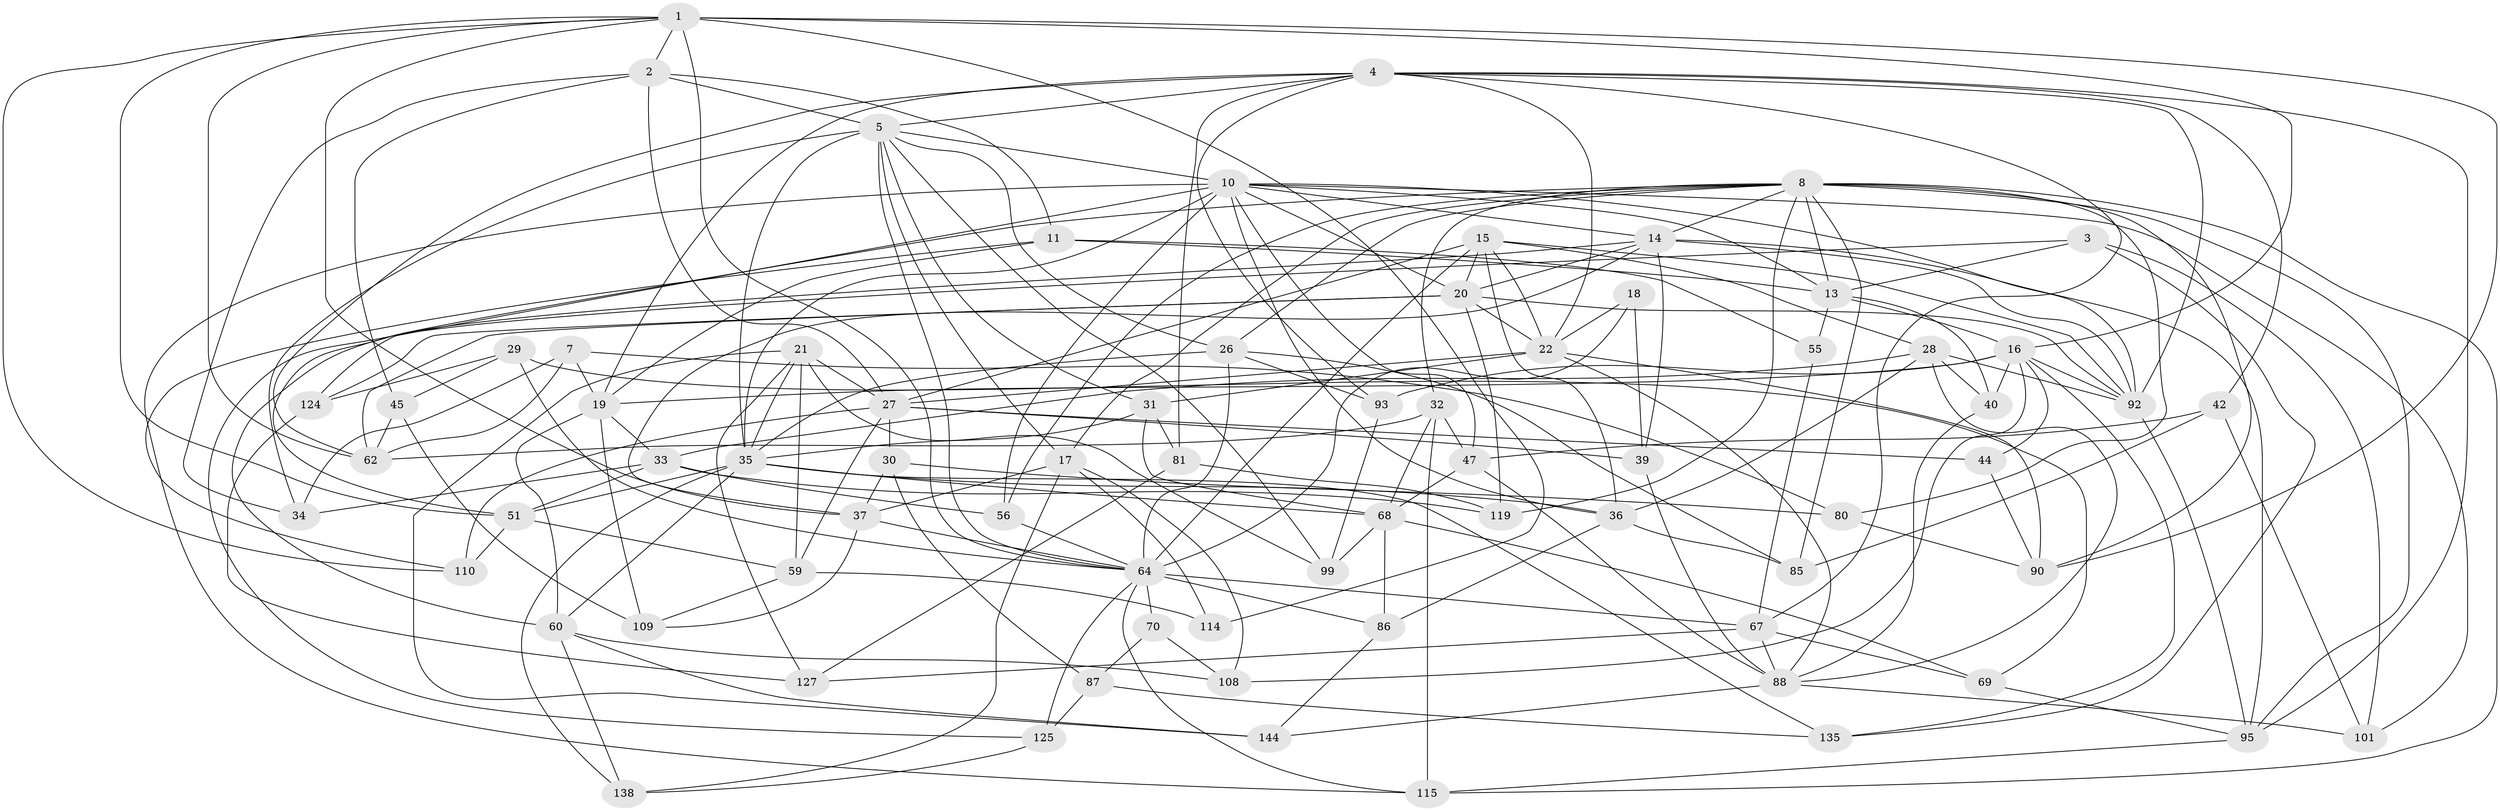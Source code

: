 // original degree distribution, {4: 1.0}
// Generated by graph-tools (version 1.1) at 2025/16/03/09/25 04:16:40]
// undirected, 72 vertices, 204 edges
graph export_dot {
graph [start="1"]
  node [color=gray90,style=filled];
  1 [super="+97+9"];
  2 [super="+137"];
  3;
  4 [super="+123+46"];
  5 [super="+6+57+58"];
  7;
  8 [super="+12+50+63"];
  10 [super="+24"];
  11 [super="+74"];
  13 [super="+94+53"];
  14 [super="+23"];
  15 [super="+54+66"];
  16 [super="+72+91+96"];
  17 [super="+126"];
  18;
  19 [super="+61+84"];
  20 [super="+104+79"];
  21 [super="+105"];
  22 [super="+25+122"];
  26 [super="+71"];
  27 [super="+65+118"];
  28 [super="+106"];
  29;
  30;
  31 [super="+52"];
  32 [super="+129"];
  33 [super="+41"];
  34;
  35 [super="+43+38"];
  36 [super="+102"];
  37 [super="+75"];
  39;
  40;
  42;
  44;
  45;
  47 [super="+116"];
  51 [super="+121"];
  55;
  56;
  59 [super="+78"];
  60 [super="+134"];
  62 [super="+73"];
  64 [super="+120+76"];
  67 [super="+82"];
  68 [super="+89+131"];
  69;
  70;
  80;
  81;
  85;
  86;
  87;
  88 [super="+103"];
  90 [super="+112"];
  92 [super="+100"];
  93;
  95 [super="+143"];
  99;
  101;
  108;
  109;
  110;
  114;
  115 [super="+142"];
  119;
  124;
  125;
  127;
  135;
  138;
  144;
  1 -- 110;
  1 -- 62;
  1 -- 64;
  1 -- 90 [weight=2];
  1 -- 2;
  1 -- 16;
  1 -- 114;
  1 -- 51;
  1 -- 37;
  2 -- 27;
  2 -- 34;
  2 -- 11;
  2 -- 5;
  2 -- 45;
  3 -- 135;
  3 -- 125;
  3 -- 101;
  3 -- 13;
  4 -- 81;
  4 -- 5;
  4 -- 67;
  4 -- 93;
  4 -- 95;
  4 -- 19;
  4 -- 22;
  4 -- 42;
  4 -- 92;
  4 -- 62;
  5 -- 34;
  5 -- 10;
  5 -- 17;
  5 -- 99;
  5 -- 64;
  5 -- 26;
  5 -- 35;
  5 -- 31;
  7 -- 62;
  7 -- 80;
  7 -- 34;
  7 -- 19;
  8 -- 26;
  8 -- 51;
  8 -- 85;
  8 -- 119;
  8 -- 115;
  8 -- 56;
  8 -- 13 [weight=2];
  8 -- 95;
  8 -- 32;
  8 -- 17;
  8 -- 80;
  8 -- 14;
  8 -- 90;
  10 -- 14;
  10 -- 35;
  10 -- 36;
  10 -- 101;
  10 -- 13;
  10 -- 47;
  10 -- 124;
  10 -- 115;
  10 -- 20;
  10 -- 56;
  10 -- 92;
  11 -- 55 [weight=2];
  11 -- 110;
  11 -- 19;
  11 -- 13;
  13 -- 55;
  13 -- 40;
  13 -- 16;
  14 -- 37;
  14 -- 39;
  14 -- 95;
  14 -- 60;
  14 -- 20;
  14 -- 92;
  15 -- 28;
  15 -- 20;
  15 -- 22;
  15 -- 27;
  15 -- 64 [weight=2];
  15 -- 36;
  15 -- 92;
  16 -- 44;
  16 -- 92;
  16 -- 40;
  16 -- 93;
  16 -- 19 [weight=2];
  16 -- 108;
  16 -- 135;
  17 -- 108;
  17 -- 114;
  17 -- 37;
  17 -- 138;
  18 -- 22;
  18 -- 39;
  18 -- 64 [weight=2];
  19 -- 109;
  19 -- 33;
  19 -- 60;
  20 -- 119;
  20 -- 124;
  20 -- 22;
  20 -- 92;
  20 -- 62;
  21 -- 99;
  21 -- 144;
  21 -- 27;
  21 -- 127;
  21 -- 59;
  21 -- 35;
  22 -- 31;
  22 -- 90;
  22 -- 27;
  22 -- 88;
  26 -- 93;
  26 -- 85;
  26 -- 35;
  26 -- 64;
  27 -- 39;
  27 -- 110;
  27 -- 59;
  27 -- 44 [weight=2];
  27 -- 30;
  28 -- 40;
  28 -- 33;
  28 -- 36;
  28 -- 92;
  28 -- 88;
  29 -- 124;
  29 -- 69;
  29 -- 45;
  29 -- 64;
  30 -- 80;
  30 -- 87;
  30 -- 37;
  31 -- 35 [weight=2];
  31 -- 81;
  31 -- 68;
  32 -- 115 [weight=2];
  32 -- 47;
  32 -- 68;
  32 -- 62;
  33 -- 34;
  33 -- 56;
  33 -- 119;
  33 -- 51;
  35 -- 51;
  35 -- 135;
  35 -- 36;
  35 -- 68;
  35 -- 138;
  35 -- 60;
  36 -- 85;
  36 -- 86;
  37 -- 64;
  37 -- 109;
  39 -- 88;
  40 -- 88;
  42 -- 101;
  42 -- 47;
  42 -- 85;
  44 -- 90;
  45 -- 109;
  45 -- 62;
  47 -- 88;
  47 -- 68 [weight=2];
  51 -- 59;
  51 -- 110;
  55 -- 67;
  56 -- 64;
  59 -- 114 [weight=2];
  59 -- 109;
  60 -- 108;
  60 -- 144;
  60 -- 138;
  64 -- 115;
  64 -- 70 [weight=2];
  64 -- 67;
  64 -- 125;
  64 -- 86;
  67 -- 127;
  67 -- 69;
  67 -- 88;
  68 -- 86;
  68 -- 99;
  68 -- 69;
  69 -- 95;
  70 -- 108;
  70 -- 87;
  80 -- 90;
  81 -- 127;
  81 -- 119;
  86 -- 144;
  87 -- 135;
  87 -- 125;
  88 -- 101;
  88 -- 144;
  92 -- 95;
  93 -- 99;
  95 -- 115;
  124 -- 127;
  125 -- 138;
}
